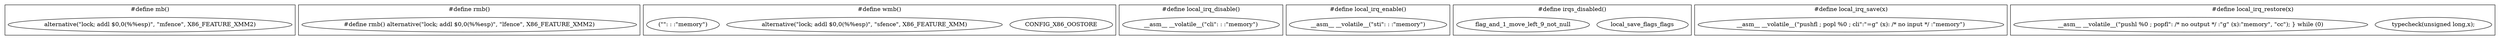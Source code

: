 digraph system_h{
        subgraph cluster_mb{
                label="#define mb()";
                alternative[label="alternative(\"lock; addl $0,0(%%esp)\", \"mfence\", X86_FEATURE_XMM2)"];
        }

        subgraph cluster_rmb{
                label="#define rmb()";
                alternative_1[label="#define rmb() alternative(\"lock; addl $0,0(%%esp)\", \"lfence\", X86_FEATURE_XMM2)"];
        }

        subgraph cluster_wmb{
                label="#define wmb()";
                CONFIG_X86_OOSTORE[label="CONFIG_X86_OOSTORE"];
                alternative_2[label="alternative(\"lock; addl $0,0(%%esp)\", \"sfence\", X86_FEATURE_XMM)"];
                asm[label="(\"\": : :\"memory\")"];
        }

		subgraph cluster_local_irq_disable{
				label="#define local_irq_disable()";
				local_irq_disable_asm[label="__asm__ __volatile__(\"cli\": : :\"memory\")"];
		}

		subgraph cluster_local_irq_enable{
				label="#define local_irq_enable()";
				local_irq_enable_asm[label="__asm__ __volatile__(\"sti\": : :\"memory\")"];
		}

		subgraph cluster_irqs_disabled{
				label="#define irqs_disabled()";
				local_save_flags_flags[label="local_save_flags_flags"];
				flag_and_1_move_left_9_not_null[label="flag_and_1_move_left_9_not_null"];
		}

		subgraph cluster_local_irq_save{
				label="#define local_irq_save(x)";

				local_irq_save_asm[label="__asm__ __volatile__(\"pushfl ; popl %0 ; cli\":\"=g\" (x): /* no input */ :\"memory\")"];
		}

		subgraph cluster_local_irq_restore{
				label="#define local_irq_restore(x)";
				typecheck[label="typecheck(unsigned long,x);"];
				local_irq_restore_asm[label="__asm__ __volatile__(\"pushl %0 ; popfl\": /* no output */ :\"g\" (x):\"memory\", \"cc\"); } while (0)"];
		}
}
